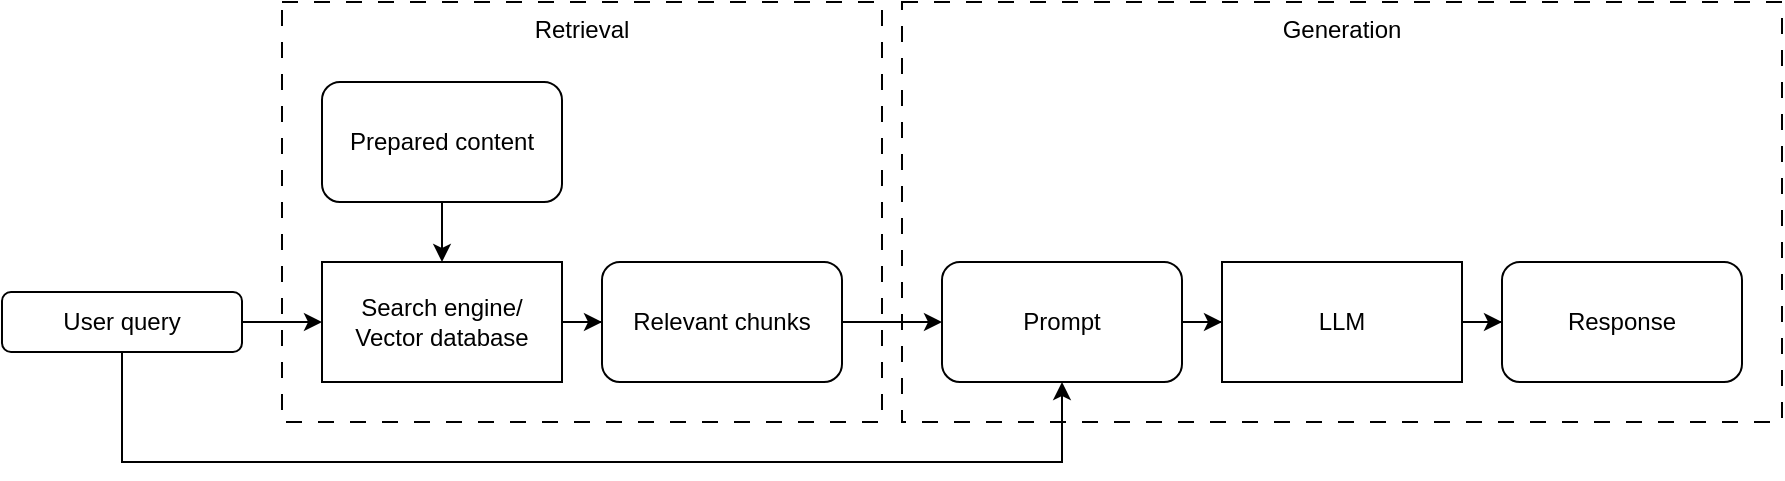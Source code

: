 <mxfile version="26.0.11">
  <diagram id="V2pqEZ0N-6mDVY4QFXeP" name="Page-1">
    <mxGraphModel dx="1688" dy="678" grid="1" gridSize="10" guides="1" tooltips="1" connect="1" arrows="1" fold="1" page="1" pageScale="1" pageWidth="850" pageHeight="1100" math="0" shadow="0">
      <root>
        <mxCell id="0" />
        <mxCell id="1" parent="0" />
        <mxCell id="ygM--QE8ATZ16dhM6aDT-17" value="Generation" style="rounded=0;whiteSpace=wrap;html=1;fillColor=none;dashed=1;dashPattern=8 8;verticalAlign=top;" vertex="1" parent="1">
          <mxGeometry x="470" y="100" width="440" height="210" as="geometry" />
        </mxCell>
        <mxCell id="ygM--QE8ATZ16dhM6aDT-12" value="Retrieval" style="rounded=0;whiteSpace=wrap;html=1;fillColor=none;dashed=1;dashPattern=8 8;verticalAlign=top;" vertex="1" parent="1">
          <mxGeometry x="160" y="100" width="300" height="210" as="geometry" />
        </mxCell>
        <mxCell id="ygM--QE8ATZ16dhM6aDT-8" style="edgeStyle=orthogonalEdgeStyle;rounded=0;orthogonalLoop=1;jettySize=auto;html=1;entryX=0;entryY=0.5;entryDx=0;entryDy=0;" edge="1" parent="1" source="ygM--QE8ATZ16dhM6aDT-1" target="ygM--QE8ATZ16dhM6aDT-7">
          <mxGeometry relative="1" as="geometry" />
        </mxCell>
        <mxCell id="ygM--QE8ATZ16dhM6aDT-1" value="Search engine/&lt;div&gt;Vector database&lt;/div&gt;" style="rounded=0;whiteSpace=wrap;html=1;" vertex="1" parent="1">
          <mxGeometry x="180" y="230" width="120" height="60" as="geometry" />
        </mxCell>
        <mxCell id="ygM--QE8ATZ16dhM6aDT-6" style="edgeStyle=orthogonalEdgeStyle;rounded=0;orthogonalLoop=1;jettySize=auto;html=1;entryX=0;entryY=0.5;entryDx=0;entryDy=0;" edge="1" parent="1" source="ygM--QE8ATZ16dhM6aDT-2" target="ygM--QE8ATZ16dhM6aDT-1">
          <mxGeometry relative="1" as="geometry">
            <mxPoint x="170" y="260.0" as="targetPoint" />
          </mxGeometry>
        </mxCell>
        <mxCell id="ygM--QE8ATZ16dhM6aDT-11" style="edgeStyle=orthogonalEdgeStyle;rounded=0;orthogonalLoop=1;jettySize=auto;html=1;entryX=0.5;entryY=1;entryDx=0;entryDy=0;exitX=0.5;exitY=1;exitDx=0;exitDy=0;" edge="1" parent="1" source="ygM--QE8ATZ16dhM6aDT-2" target="ygM--QE8ATZ16dhM6aDT-9">
          <mxGeometry relative="1" as="geometry">
            <Array as="points">
              <mxPoint x="80" y="330" />
              <mxPoint x="550" y="330" />
            </Array>
          </mxGeometry>
        </mxCell>
        <mxCell id="ygM--QE8ATZ16dhM6aDT-2" value="User query" style="rounded=1;whiteSpace=wrap;html=1;" vertex="1" parent="1">
          <mxGeometry x="20" y="245" width="120" height="30" as="geometry" />
        </mxCell>
        <mxCell id="ygM--QE8ATZ16dhM6aDT-5" style="edgeStyle=orthogonalEdgeStyle;rounded=0;orthogonalLoop=1;jettySize=auto;html=1;entryX=0.5;entryY=0;entryDx=0;entryDy=0;" edge="1" parent="1" source="ygM--QE8ATZ16dhM6aDT-4" target="ygM--QE8ATZ16dhM6aDT-1">
          <mxGeometry relative="1" as="geometry" />
        </mxCell>
        <mxCell id="ygM--QE8ATZ16dhM6aDT-4" value="Prepared content" style="rounded=1;whiteSpace=wrap;html=1;" vertex="1" parent="1">
          <mxGeometry x="180" y="140" width="120" height="60" as="geometry" />
        </mxCell>
        <mxCell id="ygM--QE8ATZ16dhM6aDT-10" style="edgeStyle=orthogonalEdgeStyle;rounded=0;orthogonalLoop=1;jettySize=auto;html=1;entryX=0;entryY=0.5;entryDx=0;entryDy=0;" edge="1" parent="1" source="ygM--QE8ATZ16dhM6aDT-7" target="ygM--QE8ATZ16dhM6aDT-9">
          <mxGeometry relative="1" as="geometry" />
        </mxCell>
        <mxCell id="ygM--QE8ATZ16dhM6aDT-7" value="Relevant chunks" style="rounded=1;whiteSpace=wrap;html=1;" vertex="1" parent="1">
          <mxGeometry x="320" y="230" width="120" height="60" as="geometry" />
        </mxCell>
        <mxCell id="ygM--QE8ATZ16dhM6aDT-14" style="edgeStyle=orthogonalEdgeStyle;rounded=0;orthogonalLoop=1;jettySize=auto;html=1;entryX=0;entryY=0.5;entryDx=0;entryDy=0;" edge="1" parent="1" source="ygM--QE8ATZ16dhM6aDT-9" target="ygM--QE8ATZ16dhM6aDT-13">
          <mxGeometry relative="1" as="geometry" />
        </mxCell>
        <mxCell id="ygM--QE8ATZ16dhM6aDT-9" value="Prompt" style="rounded=1;whiteSpace=wrap;html=1;" vertex="1" parent="1">
          <mxGeometry x="490" y="230" width="120" height="60" as="geometry" />
        </mxCell>
        <mxCell id="ygM--QE8ATZ16dhM6aDT-16" style="edgeStyle=orthogonalEdgeStyle;rounded=0;orthogonalLoop=1;jettySize=auto;html=1;entryX=0;entryY=0.5;entryDx=0;entryDy=0;" edge="1" parent="1" source="ygM--QE8ATZ16dhM6aDT-13" target="ygM--QE8ATZ16dhM6aDT-15">
          <mxGeometry relative="1" as="geometry" />
        </mxCell>
        <mxCell id="ygM--QE8ATZ16dhM6aDT-13" value="LLM" style="rounded=0;whiteSpace=wrap;html=1;" vertex="1" parent="1">
          <mxGeometry x="630" y="230" width="120" height="60" as="geometry" />
        </mxCell>
        <mxCell id="ygM--QE8ATZ16dhM6aDT-15" value="Response" style="rounded=1;whiteSpace=wrap;html=1;" vertex="1" parent="1">
          <mxGeometry x="770" y="230" width="120" height="60" as="geometry" />
        </mxCell>
      </root>
    </mxGraphModel>
  </diagram>
</mxfile>
